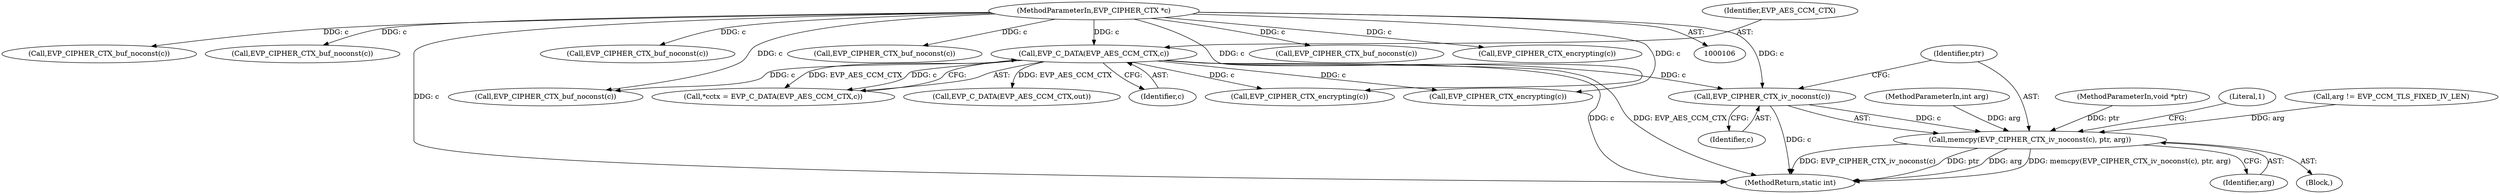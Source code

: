 digraph "0_openssl_00d965474b22b54e4275232bc71ee0c699c5cd21@pointer" {
"1000240" [label="(Call,EVP_CIPHER_CTX_iv_noconst(c))"];
"1000115" [label="(Call,EVP_C_DATA(EVP_AES_CCM_CTX,c))"];
"1000107" [label="(MethodParameterIn,EVP_CIPHER_CTX *c)"];
"1000239" [label="(Call,memcpy(EVP_CIPHER_CTX_iv_noconst(c), ptr, arg))"];
"1000116" [label="(Identifier,EVP_AES_CCM_CTX)"];
"1000184" [label="(Call,EVP_CIPHER_CTX_buf_noconst(c))"];
"1000109" [label="(MethodParameterIn,int arg)"];
"1000117" [label="(Identifier,c)"];
"1000220" [label="(Call,EVP_CIPHER_CTX_buf_noconst(c))"];
"1000243" [label="(Identifier,arg)"];
"1000242" [label="(Identifier,ptr)"];
"1000120" [label="(Block,)"];
"1000402" [label="(MethodReturn,static int)"];
"1000115" [label="(Call,EVP_C_DATA(EVP_AES_CCM_CTX,c))"];
"1000110" [label="(MethodParameterIn,void *ptr)"];
"1000240" [label="(Call,EVP_CIPHER_CTX_iv_noconst(c))"];
"1000113" [label="(Call,*cctx = EVP_C_DATA(EVP_AES_CCM_CTX,c))"];
"1000363" [label="(Call,EVP_C_DATA(EVP_AES_CCM_CTX,out))"];
"1000191" [label="(Call,EVP_CIPHER_CTX_buf_noconst(c))"];
"1000168" [label="(Call,EVP_CIPHER_CTX_buf_noconst(c))"];
"1000301" [label="(Call,EVP_CIPHER_CTX_buf_noconst(c))"];
"1000241" [label="(Identifier,c)"];
"1000287" [label="(Call,EVP_CIPHER_CTX_encrypting(c))"];
"1000239" [label="(Call,memcpy(EVP_CIPHER_CTX_iv_noconst(c), ptr, arg))"];
"1000210" [label="(Call,EVP_CIPHER_CTX_buf_noconst(c))"];
"1000107" [label="(MethodParameterIn,EVP_CIPHER_CTX *c)"];
"1000201" [label="(Call,EVP_CIPHER_CTX_encrypting(c))"];
"1000245" [label="(Literal,1)"];
"1000234" [label="(Call,arg != EVP_CCM_TLS_FIXED_IV_LEN)"];
"1000316" [label="(Call,EVP_CIPHER_CTX_encrypting(c))"];
"1000240" -> "1000239"  [label="AST: "];
"1000240" -> "1000241"  [label="CFG: "];
"1000241" -> "1000240"  [label="AST: "];
"1000242" -> "1000240"  [label="CFG: "];
"1000240" -> "1000402"  [label="DDG: c"];
"1000240" -> "1000239"  [label="DDG: c"];
"1000115" -> "1000240"  [label="DDG: c"];
"1000107" -> "1000240"  [label="DDG: c"];
"1000115" -> "1000113"  [label="AST: "];
"1000115" -> "1000117"  [label="CFG: "];
"1000116" -> "1000115"  [label="AST: "];
"1000117" -> "1000115"  [label="AST: "];
"1000113" -> "1000115"  [label="CFG: "];
"1000115" -> "1000402"  [label="DDG: c"];
"1000115" -> "1000402"  [label="DDG: EVP_AES_CCM_CTX"];
"1000115" -> "1000113"  [label="DDG: EVP_AES_CCM_CTX"];
"1000115" -> "1000113"  [label="DDG: c"];
"1000107" -> "1000115"  [label="DDG: c"];
"1000115" -> "1000168"  [label="DDG: c"];
"1000115" -> "1000287"  [label="DDG: c"];
"1000115" -> "1000316"  [label="DDG: c"];
"1000115" -> "1000363"  [label="DDG: EVP_AES_CCM_CTX"];
"1000107" -> "1000106"  [label="AST: "];
"1000107" -> "1000402"  [label="DDG: c"];
"1000107" -> "1000168"  [label="DDG: c"];
"1000107" -> "1000184"  [label="DDG: c"];
"1000107" -> "1000191"  [label="DDG: c"];
"1000107" -> "1000201"  [label="DDG: c"];
"1000107" -> "1000210"  [label="DDG: c"];
"1000107" -> "1000220"  [label="DDG: c"];
"1000107" -> "1000287"  [label="DDG: c"];
"1000107" -> "1000301"  [label="DDG: c"];
"1000107" -> "1000316"  [label="DDG: c"];
"1000239" -> "1000120"  [label="AST: "];
"1000239" -> "1000243"  [label="CFG: "];
"1000242" -> "1000239"  [label="AST: "];
"1000243" -> "1000239"  [label="AST: "];
"1000245" -> "1000239"  [label="CFG: "];
"1000239" -> "1000402"  [label="DDG: memcpy(EVP_CIPHER_CTX_iv_noconst(c), ptr, arg)"];
"1000239" -> "1000402"  [label="DDG: EVP_CIPHER_CTX_iv_noconst(c)"];
"1000239" -> "1000402"  [label="DDG: ptr"];
"1000239" -> "1000402"  [label="DDG: arg"];
"1000110" -> "1000239"  [label="DDG: ptr"];
"1000234" -> "1000239"  [label="DDG: arg"];
"1000109" -> "1000239"  [label="DDG: arg"];
}
